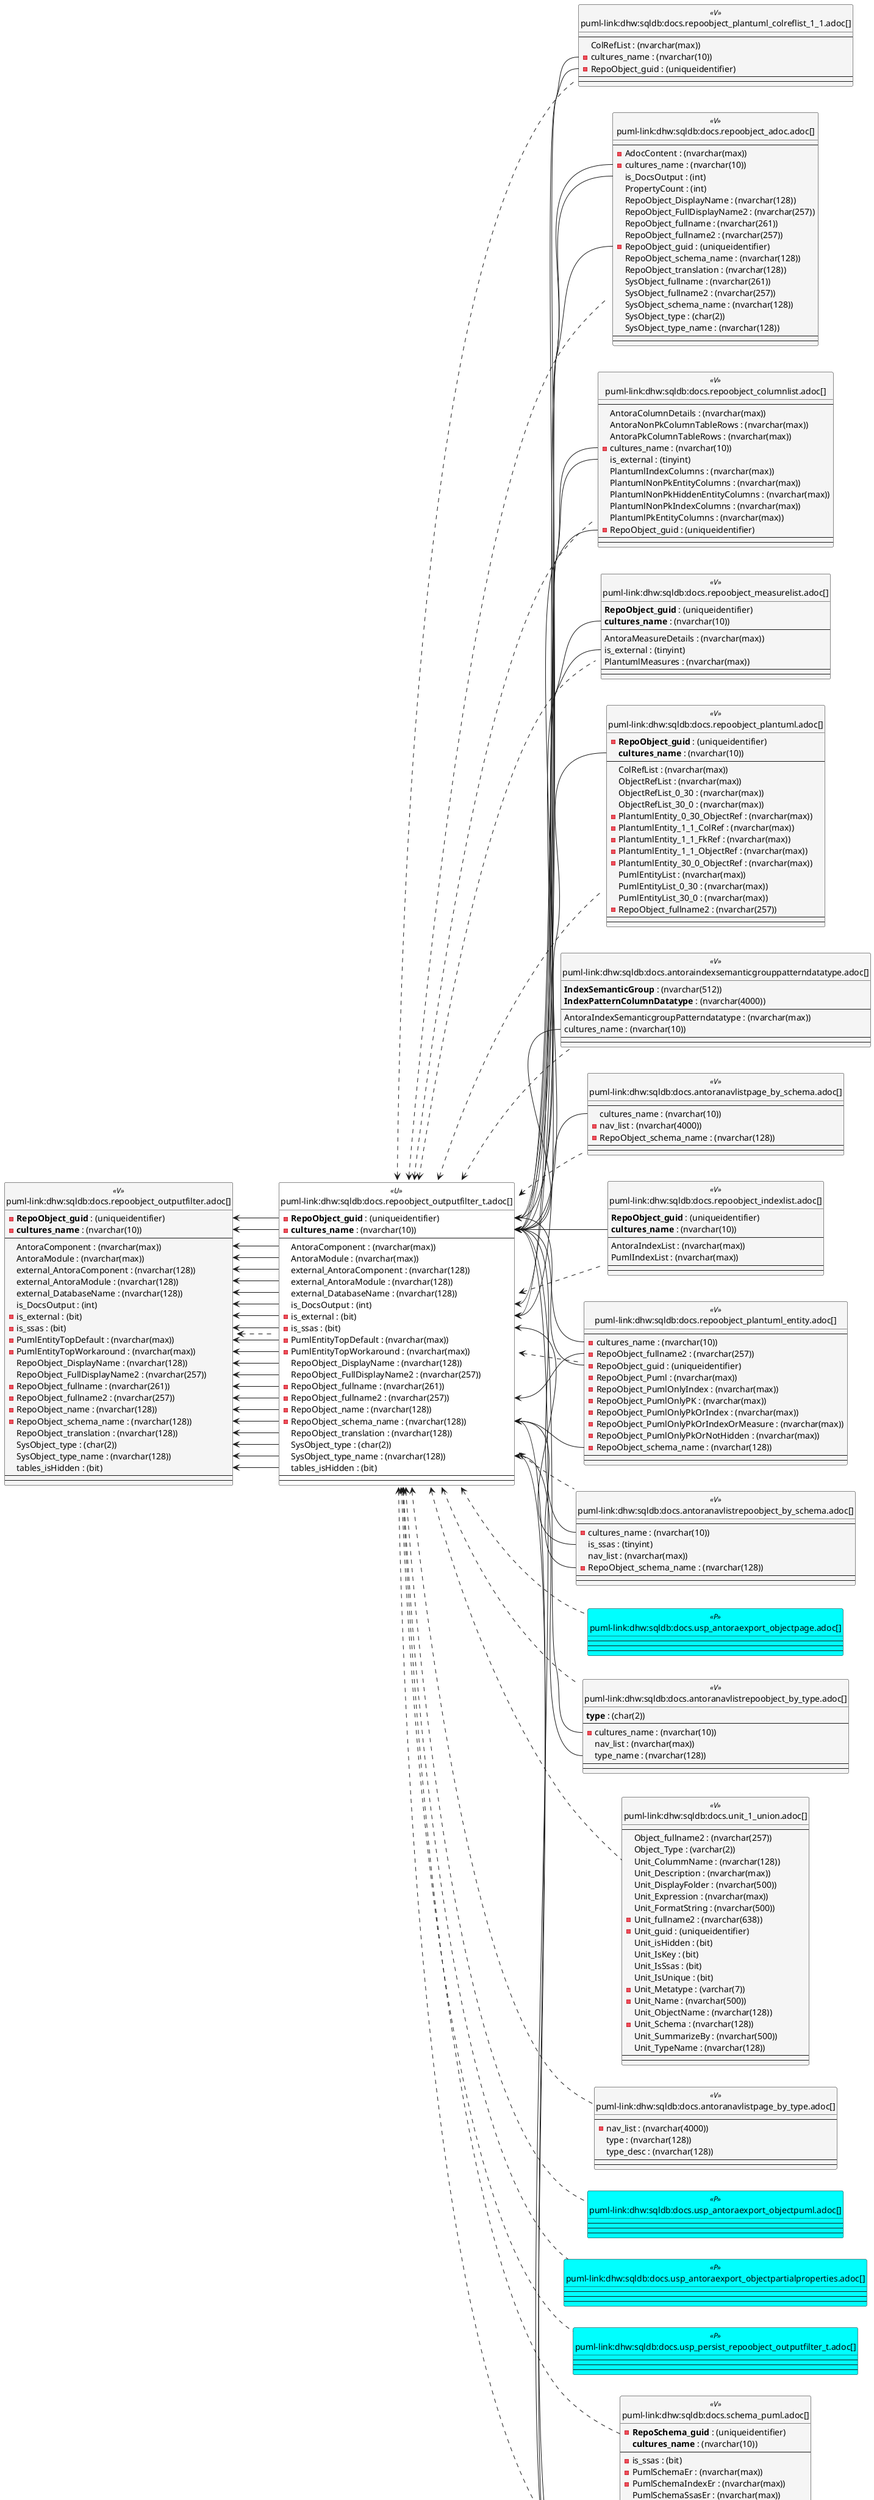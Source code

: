 @startuml
left to right direction
'top to bottom direction
hide circle
'avoide "." issues:
set namespaceSeparator none


skinparam class {
  BackgroundColor White
  BackgroundColor<<FN>> Yellow
  BackgroundColor<<FS>> Yellow
  BackgroundColor<<FT>> LightGray
  BackgroundColor<<IF>> Yellow
  BackgroundColor<<IS>> Yellow
  BackgroundColor<<P>> Aqua
  BackgroundColor<<PC>> Aqua
  BackgroundColor<<SN>> Yellow
  BackgroundColor<<SO>> SlateBlue
  BackgroundColor<<TF>> LightGray
  BackgroundColor<<TR>> Tomato
  BackgroundColor<<U>> White
  BackgroundColor<<V>> WhiteSmoke
  BackgroundColor<<X>> Aqua
  BackgroundColor<<external>> AliceBlue
}


entity "puml-link:dhw:sqldb:docs.antoraindexsemanticgrouppatterndatatype.adoc[]" as docs.AntoraIndexSemanticgroupPatterndatatype << V >> {
  **IndexSemanticGroup** : (nvarchar(512))
  **IndexPatternColumnDatatype** : (nvarchar(4000))
  --
  AntoraIndexSemanticgroupPatterndatatype : (nvarchar(max))
  cultures_name : (nvarchar(10))
  --
  --
}

entity "puml-link:dhw:sqldb:docs.antoranavlistpage_by_schema.adoc[]" as docs.AntoraNavListPage_by_schema << V >> {
  --
  cultures_name : (nvarchar(10))
  - nav_list : (nvarchar(4000))
  - RepoObject_schema_name : (nvarchar(128))
  --
  --
}

entity "puml-link:dhw:sqldb:docs.antoranavlistpage_by_type.adoc[]" as docs.AntoraNavListPage_by_type << V >> {
  --
  - nav_list : (nvarchar(4000))
  type : (nvarchar(128))
  type_desc : (nvarchar(128))
  --
  --
}

entity "puml-link:dhw:sqldb:docs.antoranavlistrepoobject_by_schema.adoc[]" as docs.AntoraNavListRepoObject_by_schema << V >> {
  --
  - cultures_name : (nvarchar(10))
  is_ssas : (tinyint)
  nav_list : (nvarchar(max))
  - RepoObject_schema_name : (nvarchar(128))
  --
  --
}

entity "puml-link:dhw:sqldb:docs.antoranavlistrepoobject_by_schema_type.adoc[]" as docs.AntoraNavListRepoObject_by_schema_type << V >> {
  - **RepoObject_schema_name** : (nvarchar(128))
  **type** : (char(2))
  --
  - cultures_name : (nvarchar(10))
  nav_list : (nvarchar(max))
  type_name : (nvarchar(128))
  --
  --
}

entity "puml-link:dhw:sqldb:docs.antoranavlistrepoobject_by_type.adoc[]" as docs.AntoraNavListRepoObject_by_type << V >> {
  **type** : (char(2))
  --
  - cultures_name : (nvarchar(10))
  nav_list : (nvarchar(max))
  type_name : (nvarchar(128))
  --
  --
}

entity "puml-link:dhw:sqldb:docs.repoobject_adoc.adoc[]" as docs.RepoObject_Adoc << V >> {
  --
  - AdocContent : (nvarchar(max))
  - cultures_name : (nvarchar(10))
  is_DocsOutput : (int)
  PropertyCount : (int)
  RepoObject_DisplayName : (nvarchar(128))
  RepoObject_FullDisplayName2 : (nvarchar(257))
  RepoObject_fullname : (nvarchar(261))
  RepoObject_fullname2 : (nvarchar(257))
  - RepoObject_guid : (uniqueidentifier)
  RepoObject_schema_name : (nvarchar(128))
  RepoObject_translation : (nvarchar(128))
  SysObject_fullname : (nvarchar(261))
  SysObject_fullname2 : (nvarchar(257))
  SysObject_schema_name : (nvarchar(128))
  SysObject_type : (char(2))
  SysObject_type_name : (nvarchar(128))
  --
  --
}

entity "puml-link:dhw:sqldb:docs.repoobject_columnlist.adoc[]" as docs.RepoObject_ColumnList << V >> {
  --
  AntoraColumnDetails : (nvarchar(max))
  AntoraNonPkColumnTableRows : (nvarchar(max))
  AntoraPkColumnTableRows : (nvarchar(max))
  - cultures_name : (nvarchar(10))
  is_external : (tinyint)
  PlantumlIndexColumns : (nvarchar(max))
  PlantumlNonPkEntityColumns : (nvarchar(max))
  PlantumlNonPkHiddenEntityColumns : (nvarchar(max))
  PlantumlNonPkIndexColumns : (nvarchar(max))
  PlantumlPkEntityColumns : (nvarchar(max))
  - RepoObject_guid : (uniqueidentifier)
  --
  --
}

entity "puml-link:dhw:sqldb:docs.repoobject_indexlist.adoc[]" as docs.RepoObject_IndexList << V >> {
  **RepoObject_guid** : (uniqueidentifier)
  **cultures_name** : (nvarchar(10))
  --
  AntoraIndexList : (nvarchar(max))
  PumlIndexList : (nvarchar(max))
  --
  --
}

entity "puml-link:dhw:sqldb:docs.repoobject_measurelist.adoc[]" as docs.RepoObject_MeasureList << V >> {
  **RepoObject_guid** : (uniqueidentifier)
  **cultures_name** : (nvarchar(10))
  --
  AntoraMeasureDetails : (nvarchar(max))
  is_external : (tinyint)
  PlantumlMeasures : (nvarchar(max))
  --
  --
}

entity "puml-link:dhw:sqldb:docs.repoobject_outputfilter.adoc[]" as docs.RepoObject_OutputFilter << V >> {
  - **RepoObject_guid** : (uniqueidentifier)
  - **cultures_name** : (nvarchar(10))
  --
  AntoraComponent : (nvarchar(max))
  AntoraModule : (nvarchar(max))
  external_AntoraComponent : (nvarchar(128))
  external_AntoraModule : (nvarchar(128))
  external_DatabaseName : (nvarchar(128))
  is_DocsOutput : (int)
  - is_external : (bit)
  - is_ssas : (bit)
  - PumlEntityTopDefault : (nvarchar(max))
  - PumlEntityTopWorkaround : (nvarchar(max))
  RepoObject_DisplayName : (nvarchar(128))
  RepoObject_FullDisplayName2 : (nvarchar(257))
  - RepoObject_fullname : (nvarchar(261))
  - RepoObject_fullname2 : (nvarchar(257))
  - RepoObject_name : (nvarchar(128))
  - RepoObject_schema_name : (nvarchar(128))
  RepoObject_translation : (nvarchar(128))
  SysObject_type : (char(2))
  SysObject_type_name : (nvarchar(128))
  tables_isHidden : (bit)
  --
  --
}

entity "puml-link:dhw:sqldb:docs.repoobject_outputfilter_t.adoc[]" as docs.RepoObject_OutputFilter_T << U >> {
  - **RepoObject_guid** : (uniqueidentifier)
  - **cultures_name** : (nvarchar(10))
  --
  AntoraComponent : (nvarchar(max))
  AntoraModule : (nvarchar(max))
  external_AntoraComponent : (nvarchar(128))
  external_AntoraModule : (nvarchar(128))
  external_DatabaseName : (nvarchar(128))
  is_DocsOutput : (int)
  - is_external : (bit)
  - is_ssas : (bit)
  - PumlEntityTopDefault : (nvarchar(max))
  - PumlEntityTopWorkaround : (nvarchar(max))
  RepoObject_DisplayName : (nvarchar(128))
  RepoObject_FullDisplayName2 : (nvarchar(257))
  - RepoObject_fullname : (nvarchar(261))
  - RepoObject_fullname2 : (nvarchar(257))
  - RepoObject_name : (nvarchar(128))
  - RepoObject_schema_name : (nvarchar(128))
  RepoObject_translation : (nvarchar(128))
  SysObject_type : (char(2))
  SysObject_type_name : (nvarchar(128))
  tables_isHidden : (bit)
  --
  --
}

entity "puml-link:dhw:sqldb:docs.repoobject_plantuml.adoc[]" as docs.RepoObject_Plantuml << V >> {
  - **RepoObject_guid** : (uniqueidentifier)
  **cultures_name** : (nvarchar(10))
  --
  ColRefList : (nvarchar(max))
  ObjectRefList : (nvarchar(max))
  ObjectRefList_0_30 : (nvarchar(max))
  ObjectRefList_30_0 : (nvarchar(max))
  - PlantumlEntity_0_30_ObjectRef : (nvarchar(max))
  - PlantumlEntity_1_1_ColRef : (nvarchar(max))
  - PlantumlEntity_1_1_FkRef : (nvarchar(max))
  - PlantumlEntity_1_1_ObjectRef : (nvarchar(max))
  - PlantumlEntity_30_0_ObjectRef : (nvarchar(max))
  PumlEntityList : (nvarchar(max))
  PumlEntityList_0_30 : (nvarchar(max))
  PumlEntityList_30_0 : (nvarchar(max))
  - RepoObject_fullname2 : (nvarchar(257))
  --
  --
}

entity "puml-link:dhw:sqldb:docs.repoobject_plantuml_colreflist_1_1.adoc[]" as docs.RepoObject_Plantuml_ColRefList_1_1 << V >> {
  --
  ColRefList : (nvarchar(max))
  - cultures_name : (nvarchar(10))
  - RepoObject_guid : (uniqueidentifier)
  --
  --
}

entity "puml-link:dhw:sqldb:docs.repoobject_plantuml_entity.adoc[]" as docs.RepoObject_Plantuml_Entity << V >> {
  --
  - cultures_name : (nvarchar(10))
  - RepoObject_fullname2 : (nvarchar(257))
  - RepoObject_guid : (uniqueidentifier)
  - RepoObject_Puml : (nvarchar(max))
  - RepoObject_PumlOnlyIndex : (nvarchar(max))
  - RepoObject_PumlOnlyPK : (nvarchar(max))
  - RepoObject_PumlOnlyPkOrIndex : (nvarchar(max))
  - RepoObject_PumlOnlyPkOrIndexOrMeasure : (nvarchar(max))
  - RepoObject_PumlOnlyPkOrNotHidden : (nvarchar(max))
  - RepoObject_schema_name : (nvarchar(128))
  --
  --
}

entity "puml-link:dhw:sqldb:docs.schema_puml.adoc[]" as docs.Schema_puml << V >> {
  - **RepoSchema_guid** : (uniqueidentifier)
  **cultures_name** : (nvarchar(10))
  --
  - is_ssas : (bit)
  - PumlSchemaEr : (nvarchar(max))
  - PumlSchemaIndexEr : (nvarchar(max))
  PumlSchemaSsasEr : (nvarchar(max))
  - RepoSchema_name : (nvarchar(128))
  --
  --
}

entity "puml-link:dhw:sqldb:docs.unit_1_union.adoc[]" as docs.Unit_1_union << V >> {
  --
  Object_fullname2 : (nvarchar(257))
  Object_Type : (varchar(2))
  Unit_ColummName : (nvarchar(128))
  Unit_Description : (nvarchar(max))
  Unit_DisplayFolder : (nvarchar(500))
  Unit_Expression : (nvarchar(max))
  Unit_FormatString : (nvarchar(500))
  - Unit_fullname2 : (nvarchar(638))
  - Unit_guid : (uniqueidentifier)
  Unit_isHidden : (bit)
  Unit_IsKey : (bit)
  Unit_IsSsas : (bit)
  Unit_IsUnique : (bit)
  - Unit_Metatype : (varchar(7))
  - Unit_Name : (nvarchar(500))
  Unit_ObjectName : (nvarchar(128))
  - Unit_Schema : (nvarchar(128))
  Unit_SummarizeBy : (nvarchar(500))
  Unit_TypeName : (nvarchar(128))
  --
  --
}

entity "puml-link:dhw:sqldb:docs.usp_antoraexport_objectpage.adoc[]" as docs.usp_AntoraExport_ObjectPage << P >> {
  --
  --
  --
}

entity "puml-link:dhw:sqldb:docs.usp_antoraexport_objectpartialproperties.adoc[]" as docs.usp_AntoraExport_ObjectPartialProperties << P >> {
  --
  --
  --
}

entity "puml-link:dhw:sqldb:docs.usp_antoraexport_objectpuml.adoc[]" as docs.usp_AntoraExport_ObjectPuml << P >> {
  --
  --
  --
}

entity "puml-link:dhw:sqldb:docs.usp_persist_repoobject_outputfilter_t.adoc[]" as docs.usp_PERSIST_RepoObject_OutputFilter_T << P >> {
  --
  --
  --
}

docs.RepoObject_OutputFilter <.. docs.RepoObject_OutputFilter_T
docs.RepoObject_OutputFilter_T <.. docs.usp_AntoraExport_ObjectPartialProperties
docs.RepoObject_OutputFilter_T <.. docs.RepoObject_Adoc
docs.RepoObject_OutputFilter_T <.. docs.AntoraNavListRepoObject_by_schema_type
docs.RepoObject_OutputFilter_T <.. docs.AntoraNavListRepoObject_by_schema
docs.RepoObject_OutputFilter_T <.. docs.AntoraNavListRepoObject_by_type
docs.RepoObject_OutputFilter_T <.. docs.usp_AntoraExport_ObjectPage
docs.RepoObject_OutputFilter_T <.. docs.AntoraNavListPage_by_schema
docs.RepoObject_OutputFilter_T <.. docs.AntoraIndexSemanticgroupPatterndatatype
docs.RepoObject_OutputFilter_T <.. docs.AntoraNavListPage_by_type
docs.RepoObject_OutputFilter_T <.. docs.RepoObject_IndexList
docs.RepoObject_OutputFilter_T <.. docs.usp_AntoraExport_ObjectPuml
docs.RepoObject_OutputFilter_T <.. docs.RepoObject_Plantuml
docs.RepoObject_OutputFilter_T <.. docs.RepoObject_Plantuml_Entity
docs.RepoObject_OutputFilter_T <.. docs.RepoObject_ColumnList
docs.RepoObject_OutputFilter_T <.. docs.RepoObject_MeasureList
docs.RepoObject_OutputFilter_T <.. docs.usp_PERSIST_RepoObject_OutputFilter_T
docs.RepoObject_OutputFilter_T <.. docs.Schema_puml
docs.RepoObject_OutputFilter_T <.. docs.RepoObject_Plantuml_ColRefList_1_1
docs.RepoObject_OutputFilter_T <.. docs.Unit_1_union
"docs.RepoObject_OutputFilter::AntoraComponent" <-- "docs.RepoObject_OutputFilter_T::AntoraComponent"
"docs.RepoObject_OutputFilter::AntoraModule" <-- "docs.RepoObject_OutputFilter_T::AntoraModule"
"docs.RepoObject_OutputFilter::cultures_name" <-- "docs.RepoObject_OutputFilter_T::cultures_name"
"docs.RepoObject_OutputFilter::external_AntoraComponent" <-- "docs.RepoObject_OutputFilter_T::external_AntoraComponent"
"docs.RepoObject_OutputFilter::external_AntoraModule" <-- "docs.RepoObject_OutputFilter_T::external_AntoraModule"
"docs.RepoObject_OutputFilter::external_DatabaseName" <-- "docs.RepoObject_OutputFilter_T::external_DatabaseName"
"docs.RepoObject_OutputFilter::is_DocsOutput" <-- "docs.RepoObject_OutputFilter_T::is_DocsOutput"
"docs.RepoObject_OutputFilter::is_external" <-- "docs.RepoObject_OutputFilter_T::is_external"
"docs.RepoObject_OutputFilter::is_ssas" <-- "docs.RepoObject_OutputFilter_T::is_ssas"
"docs.RepoObject_OutputFilter::PumlEntityTopDefault" <-- "docs.RepoObject_OutputFilter_T::PumlEntityTopDefault"
"docs.RepoObject_OutputFilter::PumlEntityTopWorkaround" <-- "docs.RepoObject_OutputFilter_T::PumlEntityTopWorkaround"
"docs.RepoObject_OutputFilter::RepoObject_DisplayName" <-- "docs.RepoObject_OutputFilter_T::RepoObject_DisplayName"
"docs.RepoObject_OutputFilter::RepoObject_FullDisplayName2" <-- "docs.RepoObject_OutputFilter_T::RepoObject_FullDisplayName2"
"docs.RepoObject_OutputFilter::RepoObject_fullname" <-- "docs.RepoObject_OutputFilter_T::RepoObject_fullname"
"docs.RepoObject_OutputFilter::RepoObject_fullname2" <-- "docs.RepoObject_OutputFilter_T::RepoObject_fullname2"
"docs.RepoObject_OutputFilter::RepoObject_guid" <-- "docs.RepoObject_OutputFilter_T::RepoObject_guid"
"docs.RepoObject_OutputFilter::RepoObject_name" <-- "docs.RepoObject_OutputFilter_T::RepoObject_name"
"docs.RepoObject_OutputFilter::RepoObject_schema_name" <-- "docs.RepoObject_OutputFilter_T::RepoObject_schema_name"
"docs.RepoObject_OutputFilter::RepoObject_translation" <-- "docs.RepoObject_OutputFilter_T::RepoObject_translation"
"docs.RepoObject_OutputFilter::SysObject_type" <-- "docs.RepoObject_OutputFilter_T::SysObject_type"
"docs.RepoObject_OutputFilter::SysObject_type_name" <-- "docs.RepoObject_OutputFilter_T::SysObject_type_name"
"docs.RepoObject_OutputFilter::tables_isHidden" <-- "docs.RepoObject_OutputFilter_T::tables_isHidden"
"docs.RepoObject_OutputFilter_T::cultures_name" <-- "docs.RepoObject_ColumnList::cultures_name"
"docs.RepoObject_OutputFilter_T::cultures_name" <-- "docs.RepoObject_MeasureList::cultures_name"
"docs.RepoObject_OutputFilter_T::cultures_name" <-- "docs.RepoObject_Plantuml_ColRefList_1_1::cultures_name"
"docs.RepoObject_OutputFilter_T::cultures_name" <-- "docs.RepoObject_Plantuml_Entity::cultures_name"
"docs.RepoObject_OutputFilter_T::cultures_name" <-- "docs.RepoObject_Plantuml::cultures_name"
"docs.RepoObject_OutputFilter_T::cultures_name" <-- "docs.RepoObject_Adoc::cultures_name"
"docs.RepoObject_OutputFilter_T::cultures_name" <-- "docs.RepoObject_IndexList::cultures_name"
"docs.RepoObject_OutputFilter_T::cultures_name" <-- "docs.AntoraNavListPage_by_schema::cultures_name"
"docs.RepoObject_OutputFilter_T::cultures_name" <-- "docs.AntoraNavListRepoObject_by_schema::cultures_name"
"docs.RepoObject_OutputFilter_T::cultures_name" <-- "docs.AntoraNavListRepoObject_by_schema_type::cultures_name"
"docs.RepoObject_OutputFilter_T::cultures_name" <-- "docs.AntoraNavListRepoObject_by_type::cultures_name"
"docs.RepoObject_OutputFilter_T::cultures_name" <-- "docs.AntoraIndexSemanticgroupPatterndatatype::cultures_name"
"docs.RepoObject_OutputFilter_T::is_DocsOutput" <-- "docs.RepoObject_Adoc::is_DocsOutput"
"docs.RepoObject_OutputFilter_T::is_external" <-- "docs.RepoObject_ColumnList::is_external"
"docs.RepoObject_OutputFilter_T::is_external" <-- "docs.RepoObject_MeasureList::is_external"
"docs.RepoObject_OutputFilter_T::is_ssas" <-- "docs.AntoraNavListRepoObject_by_schema::is_ssas"
"docs.RepoObject_OutputFilter_T::RepoObject_fullname2" <-- "docs.RepoObject_Plantuml_Entity::RepoObject_fullname2"
"docs.RepoObject_OutputFilter_T::RepoObject_guid" <-- "docs.RepoObject_Adoc::RepoObject_guid"
"docs.RepoObject_OutputFilter_T::RepoObject_guid" <-- "docs.RepoObject_ColumnList::RepoObject_guid"
"docs.RepoObject_OutputFilter_T::RepoObject_guid" <-- "docs.RepoObject_Plantuml_Entity::RepoObject_guid"
"docs.RepoObject_OutputFilter_T::RepoObject_guid" <-- "docs.RepoObject_Plantuml_ColRefList_1_1::RepoObject_guid"
"docs.RepoObject_OutputFilter_T::RepoObject_schema_name" <-- "docs.AntoraNavListRepoObject_by_schema::RepoObject_schema_name"
"docs.RepoObject_OutputFilter_T::RepoObject_schema_name" <-- "docs.AntoraNavListRepoObject_by_schema_type::RepoObject_schema_name"
"docs.RepoObject_OutputFilter_T::RepoObject_schema_name" <-- "docs.RepoObject_Plantuml_Entity::RepoObject_schema_name"
"docs.RepoObject_OutputFilter_T::SysObject_type_name" <-- "docs.AntoraNavListRepoObject_by_type::type_name"
"docs.RepoObject_OutputFilter_T::SysObject_type_name" <-- "docs.AntoraNavListRepoObject_by_schema_type::type_name"
@enduml

